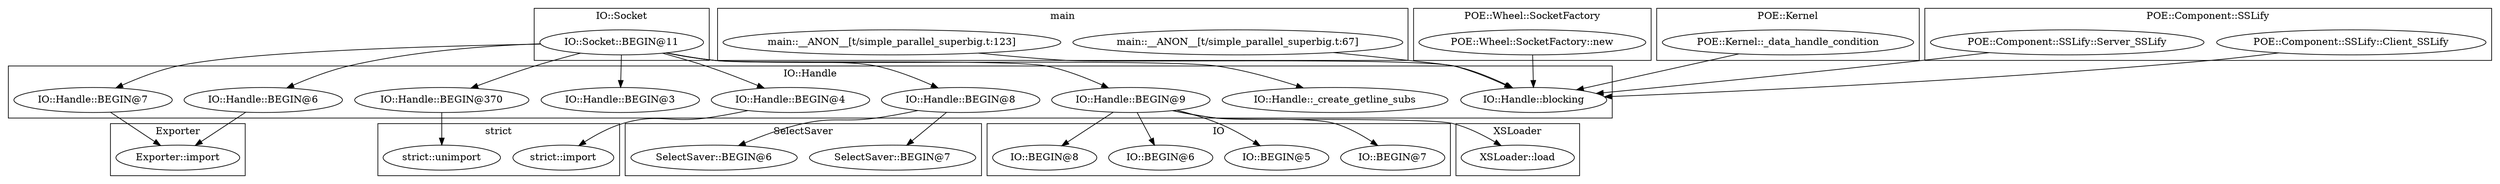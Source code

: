 digraph {
graph [overlap=false]
subgraph cluster_IO {
	label="IO";
	"IO::BEGIN@7";
	"IO::BEGIN@5";
	"IO::BEGIN@6";
	"IO::BEGIN@8";
}
subgraph cluster_IO_Socket {
	label="IO::Socket";
	"IO::Socket::BEGIN@11";
}
subgraph cluster_SelectSaver {
	label="SelectSaver";
	"SelectSaver::BEGIN@7";
	"SelectSaver::BEGIN@6";
}
subgraph cluster_main {
	label="main";
	"main::__ANON__[t/simple_parallel_superbig.t:67]";
	"main::__ANON__[t/simple_parallel_superbig.t:123]";
}
subgraph cluster_POE_Wheel_SocketFactory {
	label="POE::Wheel::SocketFactory";
	"POE::Wheel::SocketFactory::new";
}
subgraph cluster_IO_Handle {
	label="IO::Handle";
	"IO::Handle::_create_getline_subs";
	"IO::Handle::BEGIN@7";
	"IO::Handle::BEGIN@370";
	"IO::Handle::BEGIN@4";
	"IO::Handle::BEGIN@3";
	"IO::Handle::BEGIN@8";
	"IO::Handle::BEGIN@6";
	"IO::Handle::BEGIN@9";
	"IO::Handle::blocking";
}
subgraph cluster_POE_Kernel {
	label="POE::Kernel";
	"POE::Kernel::_data_handle_condition";
}
subgraph cluster_strict {
	label="strict";
	"strict::unimport";
	"strict::import";
}
subgraph cluster_POE_Component_SSLify {
	label="POE::Component::SSLify";
	"POE::Component::SSLify::Client_SSLify";
	"POE::Component::SSLify::Server_SSLify";
}
subgraph cluster_Exporter {
	label="Exporter";
	"Exporter::import";
}
subgraph cluster_XSLoader {
	label="XSLoader";
	"XSLoader::load";
}
"IO::Socket::BEGIN@11" -> "IO::Handle::BEGIN@6";
"IO::Handle::BEGIN@9" -> "IO::BEGIN@6";
"IO::Socket::BEGIN@11" -> "IO::Handle::BEGIN@4";
"IO::Handle::BEGIN@4" -> "strict::import";
"IO::Handle::BEGIN@8" -> "SelectSaver::BEGIN@6";
"IO::Socket::BEGIN@11" -> "IO::Handle::BEGIN@3";
"IO::Socket::BEGIN@11" -> "IO::Handle::BEGIN@8";
"IO::Socket::BEGIN@11" -> "IO::Handle::BEGIN@7";
"IO::Handle::BEGIN@6" -> "Exporter::import";
"IO::Handle::BEGIN@7" -> "Exporter::import";
"IO::Handle::BEGIN@9" -> "IO::BEGIN@7";
"IO::Socket::BEGIN@11" -> "IO::Handle::BEGIN@370";
"IO::Handle::BEGIN@9" -> "XSLoader::load";
"IO::Handle::BEGIN@8" -> "SelectSaver::BEGIN@7";
"IO::Handle::BEGIN@370" -> "strict::unimport";
"IO::Socket::BEGIN@11" -> "IO::Handle::BEGIN@9";
"IO::Socket::BEGIN@11" -> "IO::Handle::_create_getline_subs";
"POE::Component::SSLify::Server_SSLify" -> "IO::Handle::blocking";
"POE::Wheel::SocketFactory::new" -> "IO::Handle::blocking";
"main::__ANON__[t/simple_parallel_superbig.t:67]" -> "IO::Handle::blocking";
"POE::Kernel::_data_handle_condition" -> "IO::Handle::blocking";
"main::__ANON__[t/simple_parallel_superbig.t:123]" -> "IO::Handle::blocking";
"POE::Component::SSLify::Client_SSLify" -> "IO::Handle::blocking";
"IO::Handle::BEGIN@9" -> "IO::BEGIN@8";
"IO::Handle::BEGIN@9" -> "IO::BEGIN@5";
}
